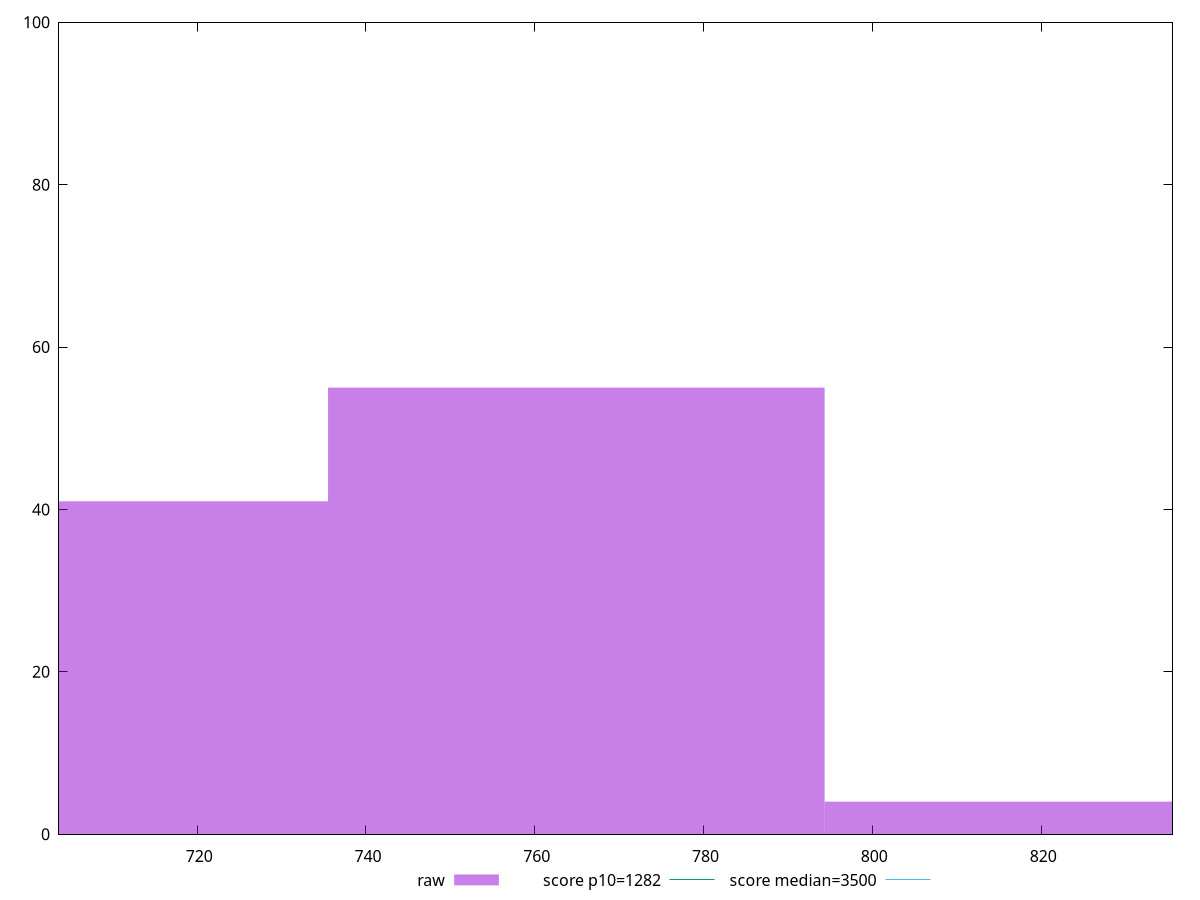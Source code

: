reset

$raw <<EOF
823.7631617540168 4
764.9229359144441 55
706.0827100748716 41
EOF

set key outside below
set boxwidth 58.840225839572625
set xrange [703.6240000000005:835.5639999999996]
set yrange [0:100]
set trange [0:100]
set style fill transparent solid 0.5 noborder

set parametric
set terminal svg size 640, 490 enhanced background rgb 'white'
set output "reports/report_00030_2021-02-24T20-42-31.540Z/bootup-time/samples/music/raw/histogram.svg"

plot $raw title "raw" with boxes, \
     1282,t title "score p10=1282", \
     3500,t title "score median=3500"

reset
